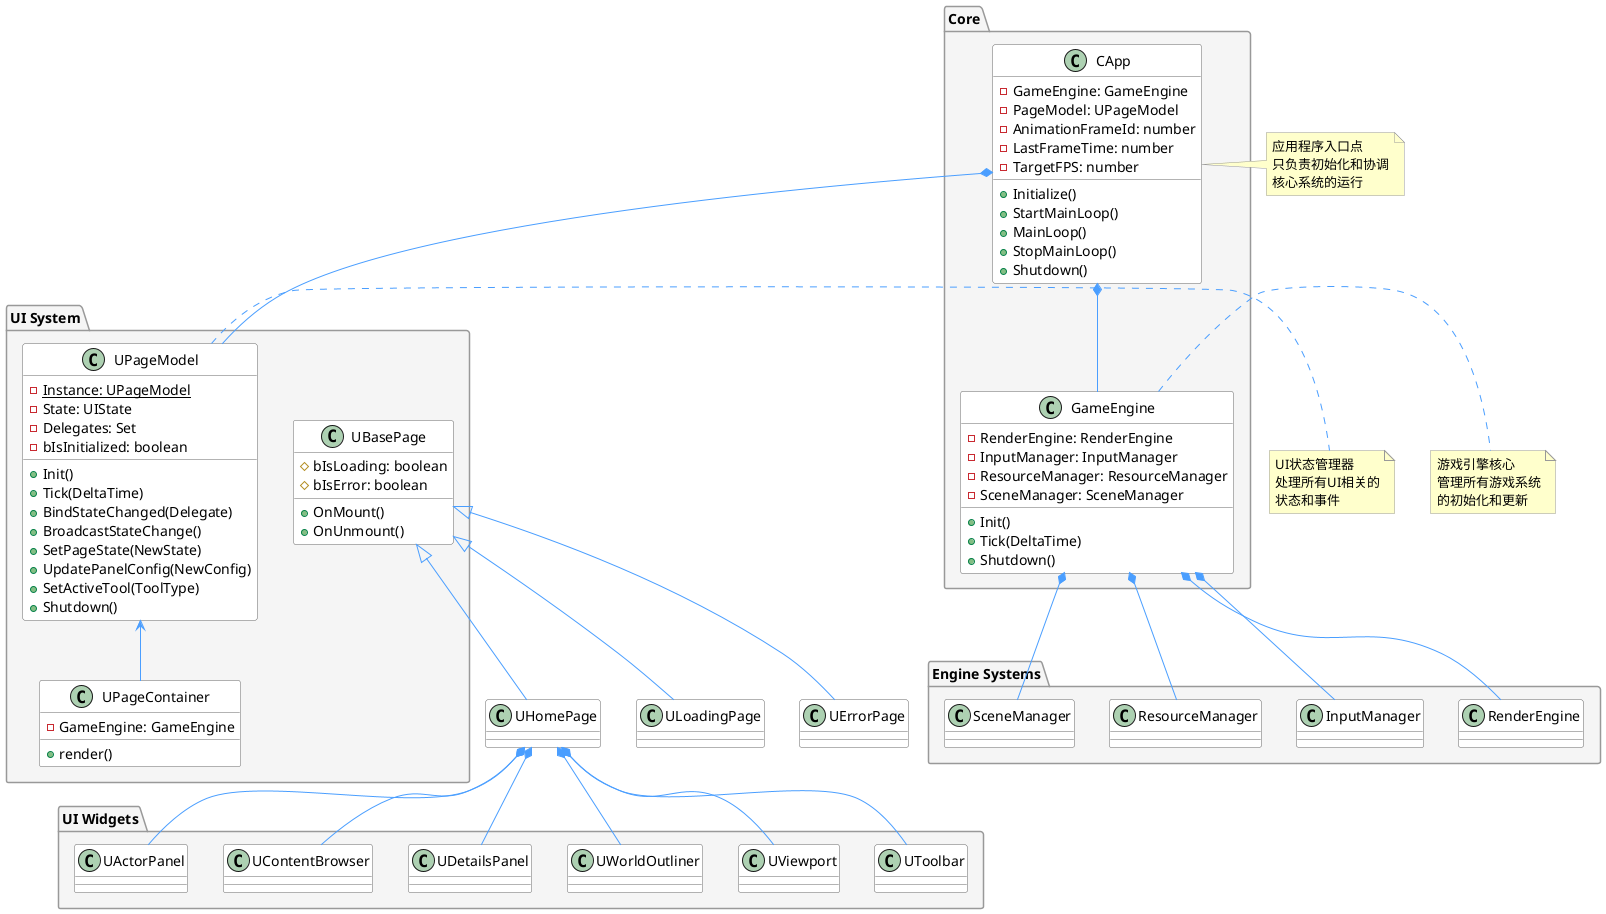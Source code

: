 @startuml GenshinEditor

' 样式设置
skinparam class {
    BackgroundColor White
    ArrowColor #4A9EFF
    BorderColor #666666
    FontColor Black
}

skinparam package {
    BackgroundColor WhiteSmoke
    BorderColor #999999
}

skinparam note {
    BackgroundColor #FFFFCC
    BorderColor #999999
}

' 核心系统
package "Core" {
    class CApp {
        - GameEngine: GameEngine
        - PageModel: UPageModel
        - AnimationFrameId: number
        - LastFrameTime: number
        - TargetFPS: number
        + Initialize()
        + StartMainLoop()
        + MainLoop()
        + StopMainLoop()
        + Shutdown()
    }

    class GameEngine {
        - RenderEngine: RenderEngine
        - InputManager: InputManager
        - ResourceManager: ResourceManager
        - SceneManager: SceneManager
        + Init()
        + Tick(DeltaTime)
        + Shutdown()
    }
}

' UI系统
package "UI System" {
    class UPageModel {
        - {static} Instance: UPageModel
        - State: UIState
        - Delegates: Set
        - bIsInitialized: boolean
        + Init()
        + Tick(DeltaTime)
        + BindStateChanged(Delegate)
        + BroadcastStateChange()
        + SetPageState(NewState)
        + UpdatePanelConfig(NewConfig)
        + SetActiveTool(ToolType)
        + Shutdown()
    }

    class UPageContainer {
        - GameEngine: GameEngine
        + render()
    }

    class UBasePage {
        # bIsLoading: boolean
        # bIsError: boolean
        + OnMount()
        + OnUnmount()
    }
}

' UI组件
package "UI Widgets" {
    class UToolbar
    class UViewport
    class UWorldOutliner
    class UDetailsPanel
    class UContentBrowser
    class UActorPanel
}

' 引擎子系统
package "Engine Systems" {
    class RenderEngine
    class InputManager
    class ResourceManager
    class SceneManager
}

' 关系定义
CApp *-- GameEngine
CApp *-- UPageModel

GameEngine *-- RenderEngine
GameEngine *-- InputManager
GameEngine *-- ResourceManager
GameEngine *-- SceneManager

UPageModel <-- UPageContainer
UBasePage <|-- UHomePage
UBasePage <|-- ULoadingPage
UBasePage <|-- UErrorPage

UHomePage *-- UToolbar
UHomePage *-- UViewport
UHomePage *-- UWorldOutliner
UHomePage *-- UDetailsPanel
UHomePage *-- UContentBrowser
UHomePage *-- UActorPanel

note right of CApp
  应用程序入口点
  只负责初始化和协调
  核心系统的运行
end note

note right of UPageModel
  UI状态管理器
  处理所有UI相关的
  状态和事件
end note

note right of GameEngine
  游戏引擎核心
  管理所有游戏系统
  的初始化和更新
end note

@enduml
